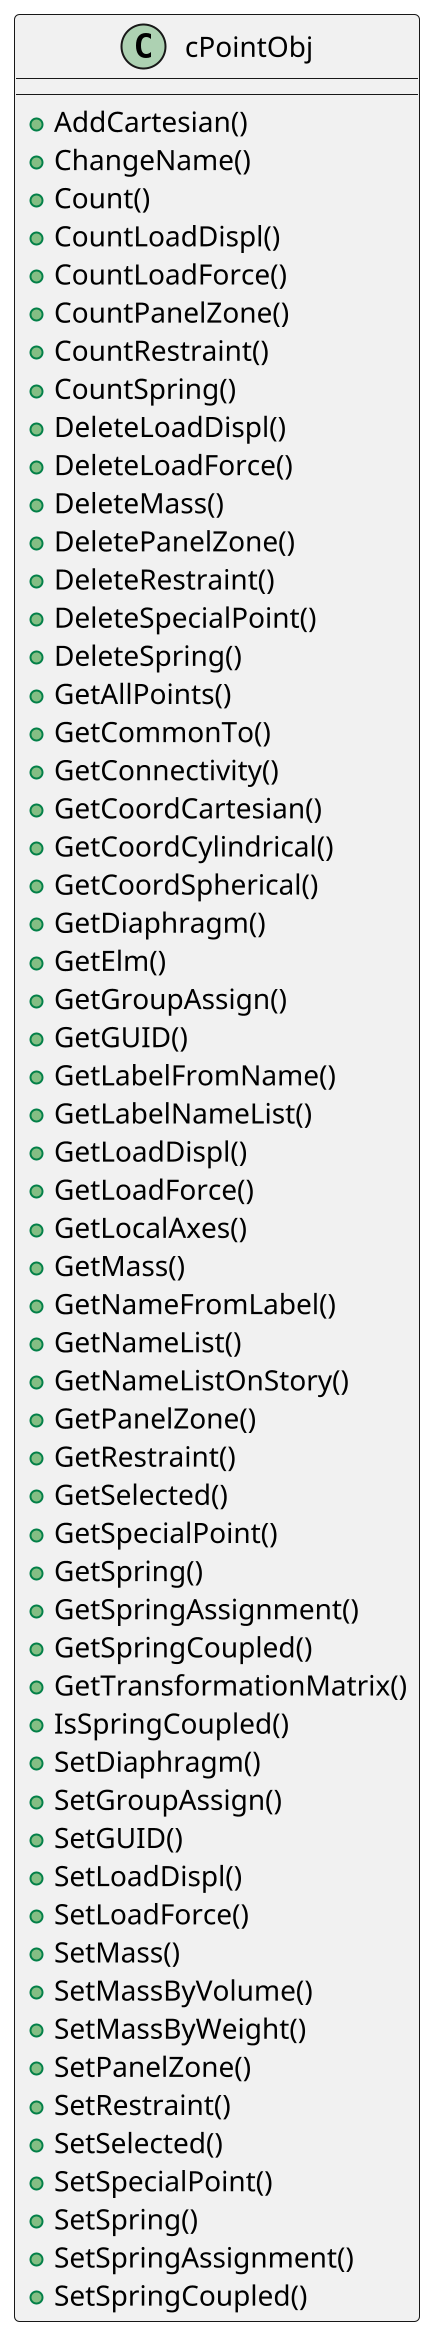 @startuml
scale 2

class cPointObj {
	+ AddCartesian()
	+ ChangeName()
	+ Count()
	+ CountLoadDispl()
	+ CountLoadForce()
	+ CountPanelZone()
	+ CountRestraint()
	+ CountSpring()
	+ DeleteLoadDispl()
	+ DeleteLoadForce()
	+ DeleteMass()
	+ DeletePanelZone()
	+ DeleteRestraint()
	+ DeleteSpecialPoint()
	+ DeleteSpring()
	+ GetAllPoints()
	+ GetCommonTo()
	+ GetConnectivity()
	+ GetCoordCartesian()
	+ GetCoordCylindrical()
	+ GetCoordSpherical()
	+ GetDiaphragm()
	+ GetElm()
	+ GetGroupAssign()
	+ GetGUID()
	+ GetLabelFromName()
	+ GetLabelNameList()
	+ GetLoadDispl()
	+ GetLoadForce()
	+ GetLocalAxes()
	+ GetMass()
	+ GetNameFromLabel()
	+ GetNameList()
	+ GetNameListOnStory()
	+ GetPanelZone()
	+ GetRestraint()
	+ GetSelected()
	+ GetSpecialPoint()
	+ GetSpring()
	+ GetSpringAssignment()
	+ GetSpringCoupled()
	+ GetTransformationMatrix()
	+ IsSpringCoupled()
	+ SetDiaphragm()
	+ SetGroupAssign()
	+ SetGUID()
	+ SetLoadDispl()
	+ SetLoadForce()
	+ SetMass()
	+ SetMassByVolume()
	+ SetMassByWeight()
	+ SetPanelZone()
	+ SetRestraint()
	+ SetSelected()
	+ SetSpecialPoint()
	+ SetSpring()
	+ SetSpringAssignment()
	+ SetSpringCoupled()
}

@enduml